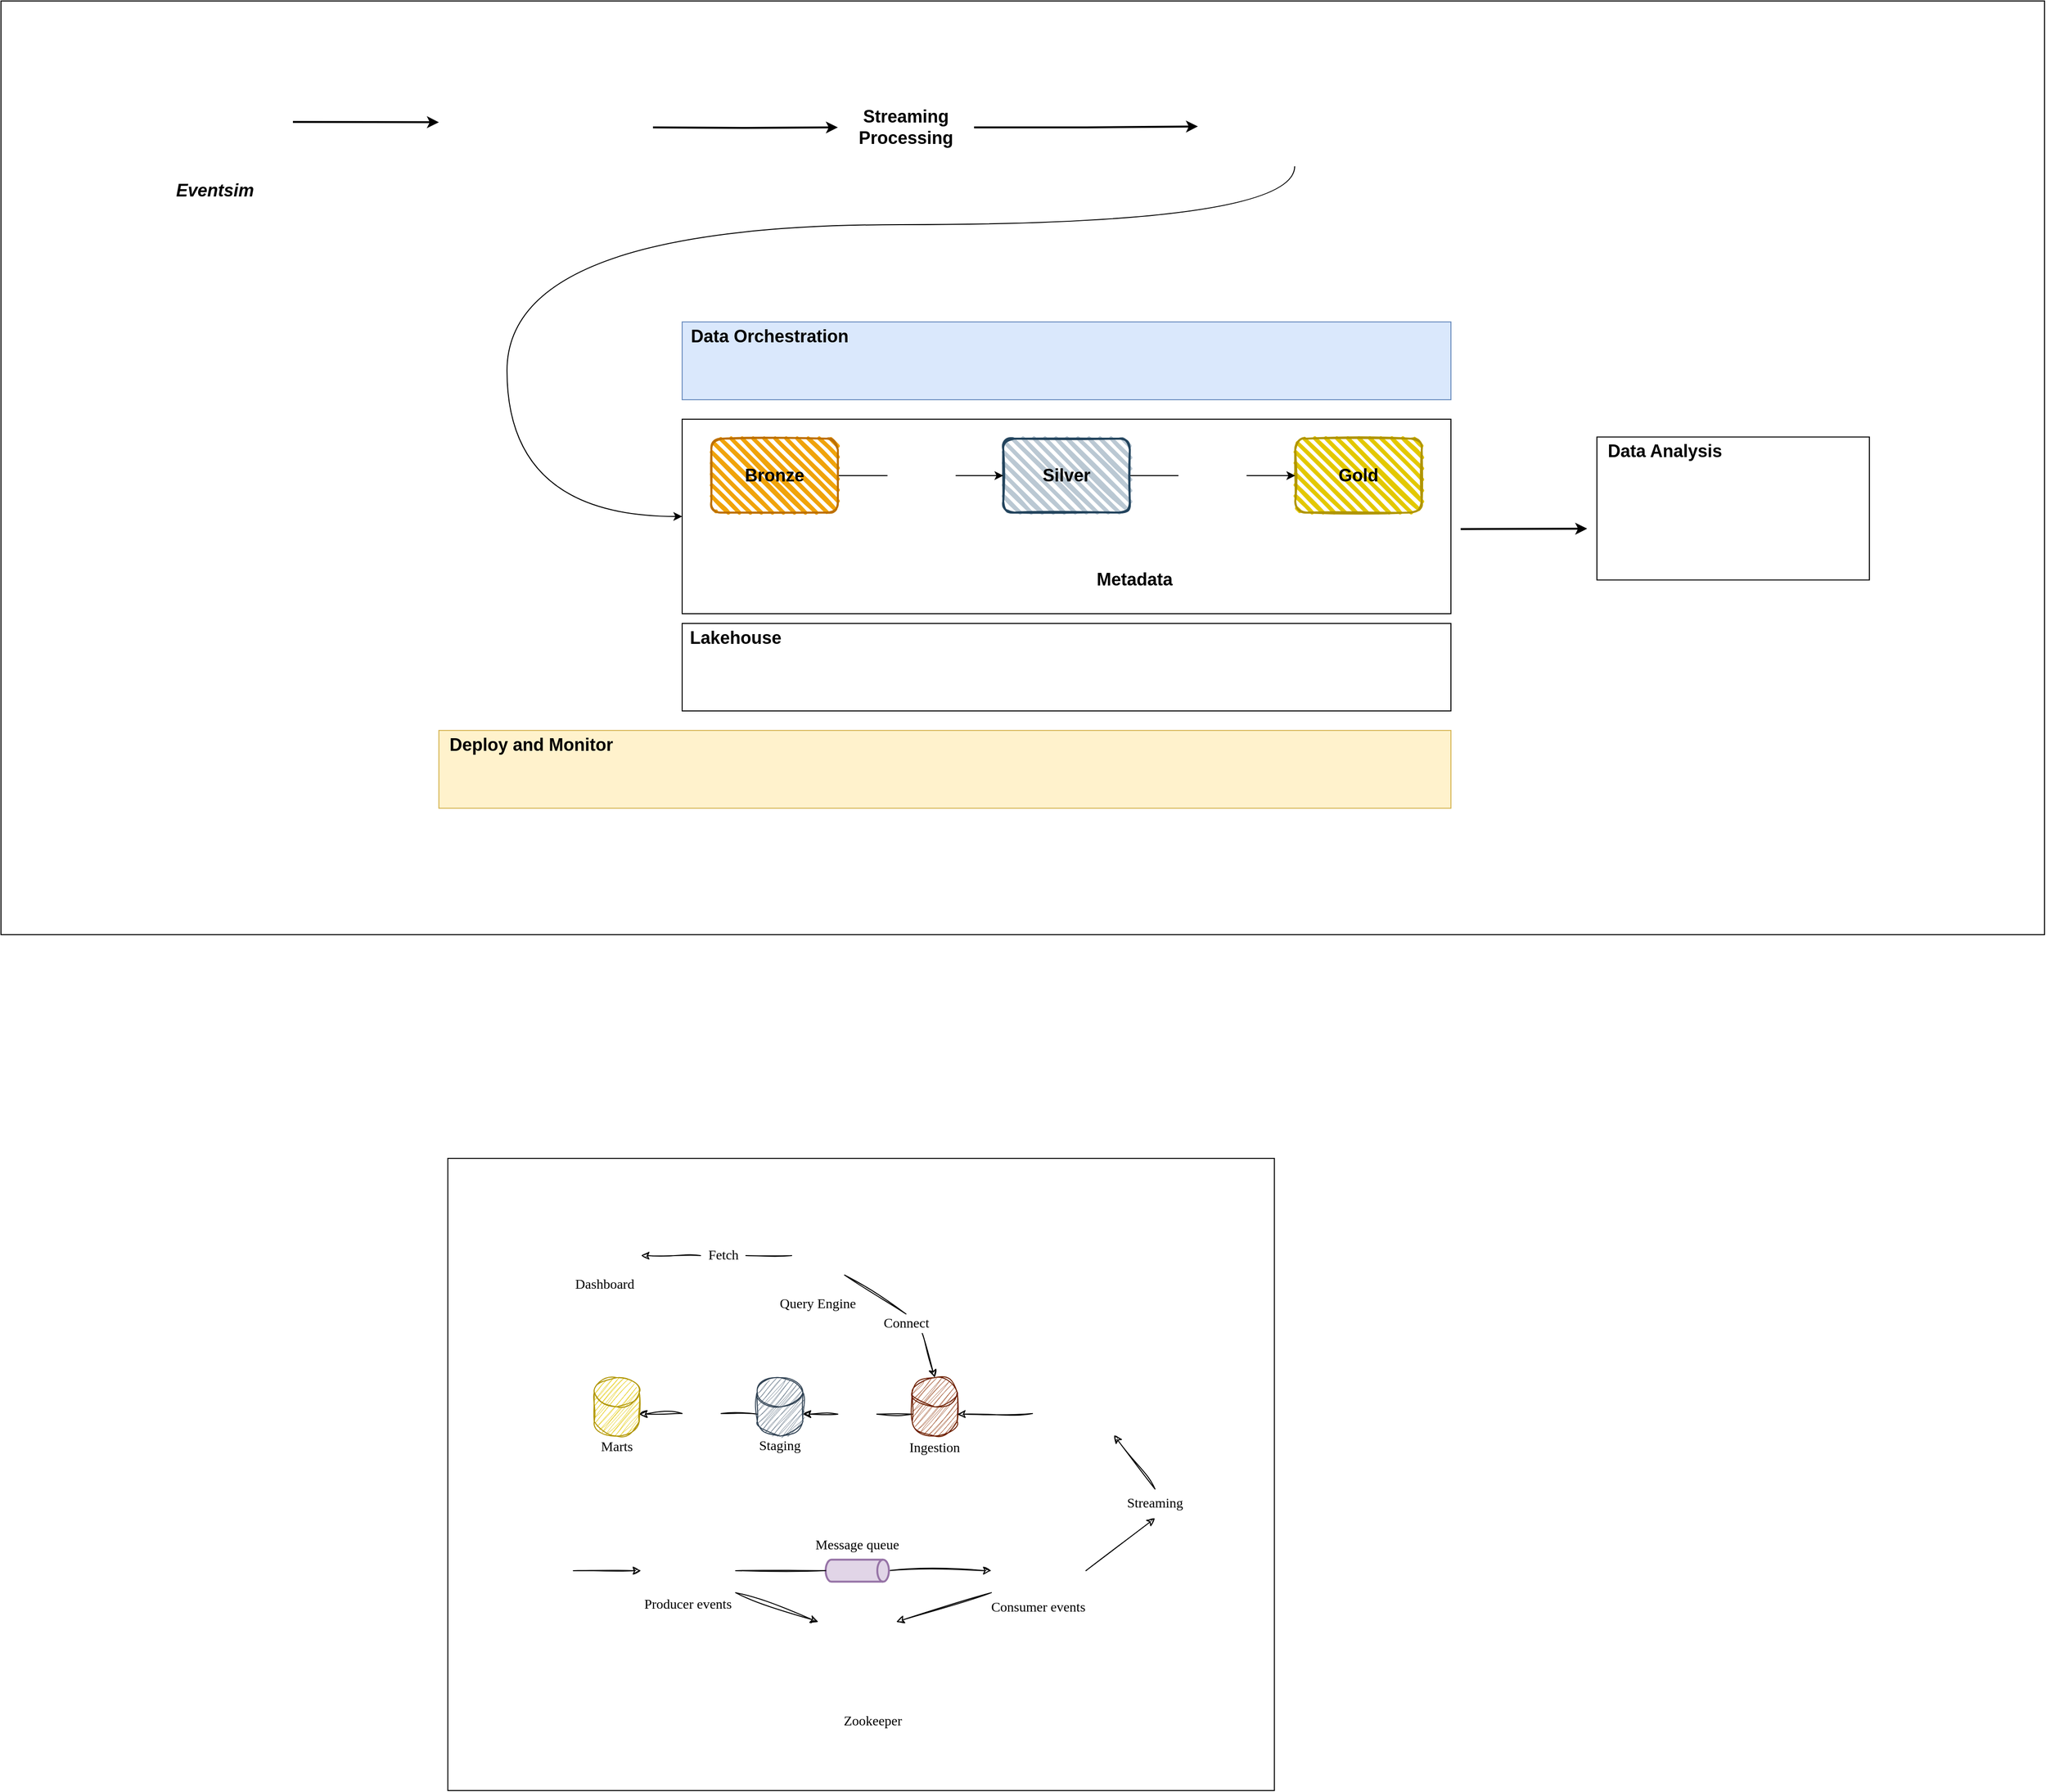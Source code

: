 <mxfile version="26.0.9">
  <diagram name="Page-1" id="sml87yRHOmGASyp5fPqJ">
    <mxGraphModel dx="2935" dy="1840" grid="1" gridSize="10" guides="1" tooltips="1" connect="1" arrows="1" fold="1" page="1" pageScale="1" pageWidth="850" pageHeight="1100" math="0" shadow="0">
      <root>
        <mxCell id="0" />
        <mxCell id="1" parent="0" />
        <mxCell id="Ofmob9BDexvT35JEQALR-77" value="" style="rounded=0;whiteSpace=wrap;html=1;" vertex="1" parent="1">
          <mxGeometry x="-950.78" y="810" width="849.35" height="650" as="geometry" />
        </mxCell>
        <mxCell id="6mCqm3cFqYDMlTNCP-HP-35" value="" style="rounded=0;whiteSpace=wrap;html=1;" parent="1" vertex="1">
          <mxGeometry x="-1410" y="-380" width="2100" height="960" as="geometry" />
        </mxCell>
        <mxCell id="6mCqm3cFqYDMlTNCP-HP-8" value="" style="rounded=0;whiteSpace=wrap;html=1;" parent="1" vertex="1">
          <mxGeometry x="-710" y="50" width="790" height="200" as="geometry" />
        </mxCell>
        <mxCell id="0-2StcnEYoLJdeBP_UcM-1" value="" style="shape=image;verticalLabelPosition=bottom;labelBackgroundColor=default;verticalAlign=top;aspect=fixed;imageAspect=0;image=https://www.svgrepo.com/show/375422/datastream.svg;" parent="1" vertex="1">
          <mxGeometry x="-1230" y="-310" width="110" height="110" as="geometry" />
        </mxCell>
        <mxCell id="0-2StcnEYoLJdeBP_UcM-2" value="&lt;font style=&quot;font-size: 18px;&quot;&gt;&lt;i&gt;&lt;b&gt;Eventsim&lt;/b&gt;&lt;/i&gt;&lt;/font&gt;" style="text;html=1;align=center;verticalAlign=middle;whiteSpace=wrap;rounded=0;" parent="1" vertex="1">
          <mxGeometry x="-1220" y="-200" width="60" height="30" as="geometry" />
        </mxCell>
        <mxCell id="0-2StcnEYoLJdeBP_UcM-5" value="" style="endArrow=classic;html=1;rounded=0;strokeWidth=2;" parent="1" edge="1">
          <mxGeometry width="50" height="50" relative="1" as="geometry">
            <mxPoint x="-1110" y="-255.62" as="sourcePoint" />
            <mxPoint x="-960" y="-255.31" as="targetPoint" />
          </mxGeometry>
        </mxCell>
        <mxCell id="0-2StcnEYoLJdeBP_UcM-14" value="" style="rounded=0;whiteSpace=wrap;html=1;" parent="1" vertex="1">
          <mxGeometry x="-710" y="260" width="790" height="90" as="geometry" />
        </mxCell>
        <mxCell id="0-2StcnEYoLJdeBP_UcM-25" value="&lt;span style=&quot;font-size: 18px;&quot;&gt;&lt;b&gt;Lakehouse&lt;/b&gt;&lt;/span&gt;" style="text;html=1;align=center;verticalAlign=middle;whiteSpace=wrap;rounded=0;" parent="1" vertex="1">
          <mxGeometry x="-710" y="260" width="110" height="30" as="geometry" />
        </mxCell>
        <mxCell id="0-2StcnEYoLJdeBP_UcM-27" value="" style="rounded=0;whiteSpace=wrap;html=1;fillColor=#dae8fc;strokeColor=#6c8ebf;" parent="1" vertex="1">
          <mxGeometry x="-710" y="-50" width="790" height="80" as="geometry" />
        </mxCell>
        <mxCell id="0-2StcnEYoLJdeBP_UcM-29" value="" style="shape=image;verticalLabelPosition=bottom;labelBackgroundColor=default;verticalAlign=top;aspect=fixed;imageAspect=0;image=https://upload.wikimedia.org/wikipedia/commons/thumb/d/de/AirflowLogo.png/1200px-AirflowLogo.png;" parent="1" vertex="1">
          <mxGeometry x="-392.59" y="-40" width="155.18" height="60" as="geometry" />
        </mxCell>
        <mxCell id="0-2StcnEYoLJdeBP_UcM-30" value="&lt;span style=&quot;font-size: 18px;&quot;&gt;&lt;b&gt;Data Orchestration&lt;/b&gt;&lt;/span&gt;" style="text;html=1;align=center;verticalAlign=middle;whiteSpace=wrap;rounded=0;" parent="1" vertex="1">
          <mxGeometry x="-710" y="-50" width="180" height="30" as="geometry" />
        </mxCell>
        <mxCell id="0-2StcnEYoLJdeBP_UcM-31" value="" style="rounded=0;whiteSpace=wrap;html=1;fillColor=#fff2cc;strokeColor=#d6b656;" parent="1" vertex="1">
          <mxGeometry x="-960" y="370" width="1040" height="80" as="geometry" />
        </mxCell>
        <mxCell id="0-2StcnEYoLJdeBP_UcM-32" value="" style="shape=image;verticalLabelPosition=bottom;labelBackgroundColor=default;verticalAlign=top;aspect=fixed;imageAspect=0;image=https://logos-world.net/wp-content/uploads/2021/02/Docker-Logo.png;" parent="1" vertex="1">
          <mxGeometry x="-617.22" y="358.75" width="182.22" height="102.5" as="geometry" />
        </mxCell>
        <mxCell id="0-2StcnEYoLJdeBP_UcM-34" value="&lt;span style=&quot;font-size: 18px;&quot;&gt;&lt;b&gt;Deploy and Monitor&lt;/b&gt;&lt;/span&gt;" style="text;html=1;align=center;verticalAlign=middle;whiteSpace=wrap;rounded=0;" parent="1" vertex="1">
          <mxGeometry x="-960" y="370" width="190" height="30" as="geometry" />
        </mxCell>
        <mxCell id="0-2StcnEYoLJdeBP_UcM-38" value="" style="shape=image;verticalLabelPosition=bottom;labelBackgroundColor=default;verticalAlign=top;aspect=fixed;imageAspect=0;image=https://4allportal.com/wp-content/uploads/prometheus-550x120-2.png;" parent="1" vertex="1">
          <mxGeometry x="-291.04" y="382.5" width="252.09" height="55" as="geometry" />
        </mxCell>
        <mxCell id="0-2StcnEYoLJdeBP_UcM-40" value="" style="rounded=0;whiteSpace=wrap;html=1;" parent="1" vertex="1">
          <mxGeometry x="230" y="68.31" width="280" height="147" as="geometry" />
        </mxCell>
        <mxCell id="0-2StcnEYoLJdeBP_UcM-43" value="&lt;span style=&quot;font-size: 18px;&quot;&gt;&lt;b&gt;Data Analysis&lt;/b&gt;&lt;/span&gt;" style="text;html=1;align=center;verticalAlign=middle;whiteSpace=wrap;rounded=0;" parent="1" vertex="1">
          <mxGeometry x="230" y="68.31" width="140" height="30" as="geometry" />
        </mxCell>
        <mxCell id="0-2StcnEYoLJdeBP_UcM-44" value="" style="endArrow=classic;html=1;rounded=0;strokeWidth=2;" parent="1" edge="1">
          <mxGeometry width="50" height="50" relative="1" as="geometry">
            <mxPoint x="90" y="163" as="sourcePoint" />
            <mxPoint x="220" y="162.54" as="targetPoint" />
          </mxGeometry>
        </mxCell>
        <mxCell id="6mCqm3cFqYDMlTNCP-HP-1" value="" style="shape=image;verticalLabelPosition=bottom;labelBackgroundColor=default;verticalAlign=top;aspect=fixed;imageAspect=0;image=https://warlord0blog.wordpress.com/wp-content/uploads/2021/05/minio_logo.png;" parent="1" vertex="1">
          <mxGeometry x="-530" y="279.17" width="245.44" height="50.83" as="geometry" />
        </mxCell>
        <mxCell id="6mCqm3cFqYDMlTNCP-HP-19" style="edgeStyle=orthogonalEdgeStyle;rounded=0;orthogonalLoop=1;jettySize=auto;html=1;exitX=1;exitY=0.5;exitDx=0;exitDy=0;entryX=0;entryY=0.5;entryDx=0;entryDy=0;endArrow=none;endFill=0;" parent="1" source="6mCqm3cFqYDMlTNCP-HP-9" target="6mCqm3cFqYDMlTNCP-HP-18" edge="1">
          <mxGeometry relative="1" as="geometry" />
        </mxCell>
        <mxCell id="6mCqm3cFqYDMlTNCP-HP-9" value="&lt;b&gt;&lt;font style=&quot;font-size: 18px;&quot;&gt;Bronze&lt;/font&gt;&lt;/b&gt;" style="rounded=1;whiteSpace=wrap;html=1;strokeWidth=2;fillWeight=4;hachureGap=8;hachureAngle=45;fillColor=#f0a30a;sketch=1;strokeColor=#BD7000;fontColor=#000000;" parent="1" vertex="1">
          <mxGeometry x="-680" y="70" width="130" height="76" as="geometry" />
        </mxCell>
        <mxCell id="6mCqm3cFqYDMlTNCP-HP-22" style="edgeStyle=orthogonalEdgeStyle;rounded=0;orthogonalLoop=1;jettySize=auto;html=1;exitX=1;exitY=0.5;exitDx=0;exitDy=0;entryX=0;entryY=0.5;entryDx=0;entryDy=0;endArrow=none;endFill=0;" parent="1" source="6mCqm3cFqYDMlTNCP-HP-10" target="6mCqm3cFqYDMlTNCP-HP-21" edge="1">
          <mxGeometry relative="1" as="geometry" />
        </mxCell>
        <mxCell id="6mCqm3cFqYDMlTNCP-HP-10" value="&lt;span style=&quot;font-size: 18px;&quot;&gt;&lt;b&gt;Silver&lt;/b&gt;&lt;/span&gt;" style="rounded=1;whiteSpace=wrap;html=1;strokeWidth=2;fillWeight=4;hachureGap=8;hachureAngle=45;fillColor=#bac8d3;sketch=1;strokeColor=#23445d;" parent="1" vertex="1">
          <mxGeometry x="-380" y="70" width="130" height="76" as="geometry" />
        </mxCell>
        <mxCell id="6mCqm3cFqYDMlTNCP-HP-11" value="&lt;span style=&quot;font-size: 18px;&quot;&gt;&lt;b&gt;Gold&lt;/b&gt;&lt;/span&gt;" style="rounded=1;whiteSpace=wrap;html=1;strokeWidth=2;fillWeight=4;hachureGap=8;hachureAngle=45;fillColor=#e3c800;sketch=1;strokeColor=#B09500;fontColor=#000000;" parent="1" vertex="1">
          <mxGeometry x="-80" y="70" width="130" height="76" as="geometry" />
        </mxCell>
        <mxCell id="6mCqm3cFqYDMlTNCP-HP-15" value="" style="shape=image;verticalLabelPosition=bottom;labelBackgroundColor=default;verticalAlign=top;aspect=fixed;imageAspect=0;image=https://spark.apache.org/images/delta-lake-logo.png;" parent="1" vertex="1">
          <mxGeometry x="-220" y="245.31" width="220.19" height="119.38" as="geometry" />
        </mxCell>
        <mxCell id="6mCqm3cFqYDMlTNCP-HP-16" value="" style="shape=image;verticalLabelPosition=bottom;labelBackgroundColor=default;verticalAlign=top;aspect=fixed;imageAspect=0;image=https://cdn.icon-icons.com/icons2/2699/PNG/512/apache_hive_logo_icon_167868.png;" parent="1" vertex="1">
          <mxGeometry x="-498.98" y="140" width="220" height="110" as="geometry" />
        </mxCell>
        <mxCell id="6mCqm3cFqYDMlTNCP-HP-20" style="edgeStyle=orthogonalEdgeStyle;rounded=0;orthogonalLoop=1;jettySize=auto;html=1;exitX=1;exitY=0.5;exitDx=0;exitDy=0;entryX=0;entryY=0.5;entryDx=0;entryDy=0;" parent="1" source="6mCqm3cFqYDMlTNCP-HP-18" target="6mCqm3cFqYDMlTNCP-HP-10" edge="1">
          <mxGeometry relative="1" as="geometry" />
        </mxCell>
        <mxCell id="6mCqm3cFqYDMlTNCP-HP-18" value="" style="shape=image;imageAspect=0;aspect=fixed;verticalLabelPosition=bottom;verticalAlign=top;image=https://images.seeklogo.com/logo-png/43/2/dbt-logo-png_seeklogo-431111.png?v=1957187137577124544;" parent="1" vertex="1">
          <mxGeometry x="-498.98" y="73" width="70" height="70" as="geometry" />
        </mxCell>
        <mxCell id="6mCqm3cFqYDMlTNCP-HP-24" style="edgeStyle=orthogonalEdgeStyle;rounded=0;orthogonalLoop=1;jettySize=auto;html=1;exitX=1;exitY=0.5;exitDx=0;exitDy=0;entryX=0;entryY=0.5;entryDx=0;entryDy=0;" parent="1" source="6mCqm3cFqYDMlTNCP-HP-21" target="6mCqm3cFqYDMlTNCP-HP-11" edge="1">
          <mxGeometry relative="1" as="geometry" />
        </mxCell>
        <mxCell id="6mCqm3cFqYDMlTNCP-HP-21" value="" style="shape=image;imageAspect=0;aspect=fixed;verticalLabelPosition=bottom;verticalAlign=top;image=https://images.seeklogo.com/logo-png/43/2/dbt-logo-png_seeklogo-431111.png?v=1957187137577124544;" parent="1" vertex="1">
          <mxGeometry x="-200" y="73" width="70" height="70" as="geometry" />
        </mxCell>
        <mxCell id="6mCqm3cFqYDMlTNCP-HP-25" value="" style="shape=image;verticalLabelPosition=bottom;labelBackgroundColor=default;verticalAlign=top;aspect=fixed;imageAspect=0;image=https://pragmaticworks.com/hs-fs/hubfs/social-suggested-images/Power-Bi-logo-transparent.png?width=655&amp;height=400&amp;name=Power-Bi-logo-transparent.png;" parent="1" vertex="1">
          <mxGeometry x="246.94" y="119" width="246.12" height="62" as="geometry" />
        </mxCell>
        <mxCell id="6mCqm3cFqYDMlTNCP-HP-37" style="edgeStyle=orthogonalEdgeStyle;rounded=0;orthogonalLoop=1;jettySize=auto;html=1;entryX=0;entryY=0.5;entryDx=0;entryDy=0;strokeWidth=2;" parent="1" target="6mCqm3cFqYDMlTNCP-HP-32" edge="1">
          <mxGeometry relative="1" as="geometry">
            <mxPoint x="-740" y="-250" as="sourcePoint" />
          </mxGeometry>
        </mxCell>
        <mxCell id="6mCqm3cFqYDMlTNCP-HP-28" value="" style="shape=image;verticalLabelPosition=bottom;labelBackgroundColor=default;verticalAlign=top;aspect=fixed;imageAspect=0;image=https://static-00.iconduck.com/assets.00/kafka-icon-2048x935-cvu4503l.png;" parent="1" vertex="1">
          <mxGeometry x="-940" y="-290" width="175.18" height="80" as="geometry" />
        </mxCell>
        <mxCell id="6mCqm3cFqYDMlTNCP-HP-39" style="edgeStyle=orthogonalEdgeStyle;rounded=0;orthogonalLoop=1;jettySize=auto;html=1;exitX=0.5;exitY=1;exitDx=0;exitDy=0;entryX=0;entryY=0.5;entryDx=0;entryDy=0;curved=1;" parent="1" source="6mCqm3cFqYDMlTNCP-HP-29" target="6mCqm3cFqYDMlTNCP-HP-8" edge="1">
          <mxGeometry relative="1" as="geometry">
            <Array as="points">
              <mxPoint x="-81" y="-150" />
              <mxPoint x="-890" y="-150" />
              <mxPoint x="-890" y="150" />
            </Array>
          </mxGeometry>
        </mxCell>
        <mxCell id="6mCqm3cFqYDMlTNCP-HP-29" value="" style="shape=image;imageAspect=0;aspect=fixed;verticalLabelPosition=bottom;verticalAlign=top;image=https://i0.wp.com/blog.dsacademy.com.br/wp-content/uploads/2023/06/Apache-Spark-logo.png?fit=1200%2C623&amp;ssl=1;" parent="1" vertex="1">
          <mxGeometry x="-160" y="-292.5" width="158.89" height="82.5" as="geometry" />
        </mxCell>
        <mxCell id="6mCqm3cFqYDMlTNCP-HP-38" style="edgeStyle=orthogonalEdgeStyle;rounded=0;orthogonalLoop=1;jettySize=auto;html=1;exitX=1;exitY=0.5;exitDx=0;exitDy=0;strokeWidth=2;" parent="1" source="6mCqm3cFqYDMlTNCP-HP-32" edge="1">
          <mxGeometry relative="1" as="geometry">
            <mxPoint x="-180" y="-251" as="targetPoint" />
          </mxGeometry>
        </mxCell>
        <mxCell id="6mCqm3cFqYDMlTNCP-HP-32" value="&lt;span style=&quot;font-size: 18px;&quot;&gt;&lt;b&gt;Streaming Processing&lt;/b&gt;&lt;/span&gt;" style="text;html=1;align=center;verticalAlign=middle;whiteSpace=wrap;rounded=0;" parent="1" vertex="1">
          <mxGeometry x="-550" y="-265" width="140" height="30" as="geometry" />
        </mxCell>
        <mxCell id="6mCqm3cFqYDMlTNCP-HP-40" value="&lt;font style=&quot;font-size: 18px;&quot;&gt;&lt;b&gt;Metadata&lt;/b&gt;&lt;/font&gt;" style="text;html=1;align=center;verticalAlign=middle;whiteSpace=wrap;rounded=0;" parent="1" vertex="1">
          <mxGeometry x="-290" y="200" width="90" height="30" as="geometry" />
        </mxCell>
        <mxCell id="Ofmob9BDexvT35JEQALR-18" style="edgeStyle=orthogonalEdgeStyle;rounded=0;orthogonalLoop=1;jettySize=auto;html=1;exitX=1;exitY=0.5;exitDx=0;exitDy=0;entryX=0;entryY=0.5;entryDx=0;entryDy=0;sketch=1;curveFitting=1;jiggle=2;" edge="1" parent="1" source="Ofmob9BDexvT35JEQALR-32" target="Ofmob9BDexvT35JEQALR-20">
          <mxGeometry relative="1" as="geometry">
            <mxPoint x="-1002.75" y="1233.95" as="sourcePoint" />
          </mxGeometry>
        </mxCell>
        <mxCell id="Ofmob9BDexvT35JEQALR-19" style="rounded=0;orthogonalLoop=1;jettySize=auto;html=1;exitX=1;exitY=1;exitDx=0;exitDy=0;entryX=0;entryY=0;entryDx=0;entryDy=0;sketch=1;curveFitting=1;jiggle=2;" edge="1" parent="1" source="Ofmob9BDexvT35JEQALR-20" target="Ofmob9BDexvT35JEQALR-26">
          <mxGeometry relative="1" as="geometry">
            <mxPoint x="-587.25" y="1293.95" as="targetPoint" />
          </mxGeometry>
        </mxCell>
        <mxCell id="Ofmob9BDexvT35JEQALR-20" value="" style="shape=image;verticalLabelPosition=bottom;labelBackgroundColor=default;verticalAlign=top;aspect=fixed;imageAspect=0;image=https://miro.medium.com/v2/resize:fit:625/0*kdp_y7VTwZ-499q6.png;" vertex="1" parent="1">
          <mxGeometry x="-752.25" y="1211.32" width="97.18" height="45.25" as="geometry" />
        </mxCell>
        <mxCell id="Ofmob9BDexvT35JEQALR-21" style="edgeStyle=orthogonalEdgeStyle;rounded=0;orthogonalLoop=1;jettySize=auto;html=1;exitX=1;exitY=0.5;exitDx=0;exitDy=0;exitPerimeter=0;entryX=0;entryY=0.5;entryDx=0;entryDy=0;sketch=1;curveFitting=1;jiggle=2;" edge="1" parent="1" source="Ofmob9BDexvT35JEQALR-22" target="Ofmob9BDexvT35JEQALR-25">
          <mxGeometry relative="1" as="geometry" />
        </mxCell>
        <mxCell id="Ofmob9BDexvT35JEQALR-22" value="" style="strokeWidth=2;html=1;shape=mxgraph.flowchart.direct_data;whiteSpace=wrap;fillColor=#e1d5e7;strokeColor=#9673a6;" vertex="1" parent="1">
          <mxGeometry x="-562.53" y="1222.62" width="65" height="22.63" as="geometry" />
        </mxCell>
        <mxCell id="Ofmob9BDexvT35JEQALR-23" style="edgeStyle=orthogonalEdgeStyle;rounded=0;orthogonalLoop=1;jettySize=auto;html=1;exitX=1;exitY=0.5;exitDx=0;exitDy=0;entryX=0;entryY=0.5;entryDx=0;entryDy=0;entryPerimeter=0;endArrow=none;endFill=0;sketch=1;curveFitting=1;jiggle=2;" edge="1" parent="1" source="Ofmob9BDexvT35JEQALR-20" target="Ofmob9BDexvT35JEQALR-22">
          <mxGeometry relative="1" as="geometry" />
        </mxCell>
        <mxCell id="Ofmob9BDexvT35JEQALR-24" style="rounded=0;orthogonalLoop=1;jettySize=auto;html=1;exitX=0;exitY=1;exitDx=0;exitDy=0;entryX=1;entryY=0;entryDx=0;entryDy=0;sketch=1;curveFitting=1;jiggle=2;" edge="1" parent="1" source="Ofmob9BDexvT35JEQALR-25" target="Ofmob9BDexvT35JEQALR-26">
          <mxGeometry relative="1" as="geometry">
            <mxPoint x="-442.25" y="1303.95" as="targetPoint" />
          </mxGeometry>
        </mxCell>
        <mxCell id="Ofmob9BDexvT35JEQALR-25" value="" style="shape=image;verticalLabelPosition=bottom;labelBackgroundColor=default;verticalAlign=top;aspect=fixed;imageAspect=0;image=https://miro.medium.com/v2/resize:fit:625/0*kdp_y7VTwZ-499q6.png;" vertex="1" parent="1">
          <mxGeometry x="-392.25" y="1211.32" width="97.18" height="45.25" as="geometry" />
        </mxCell>
        <mxCell id="Ofmob9BDexvT35JEQALR-26" value="" style="shape=image;verticalLabelPosition=bottom;labelBackgroundColor=default;verticalAlign=top;aspect=fixed;imageAspect=0;image=https://cdn.icon-icons.com/icons2/2699/PNG/512/apache_zookeeper_logo_icon_169571.png;" vertex="1" parent="1">
          <mxGeometry x="-570.03" y="1286.57" width="80" height="80" as="geometry" />
        </mxCell>
        <mxCell id="Ofmob9BDexvT35JEQALR-27" value="&lt;font face=&quot;Comic Sans MS&quot;&gt;&lt;span style=&quot;font-size: 14px;&quot;&gt;Producer events&lt;/span&gt;&lt;/font&gt;" style="text;html=1;align=center;verticalAlign=middle;whiteSpace=wrap;rounded=0;" vertex="1" parent="1">
          <mxGeometry x="-762.75" y="1253.95" width="118.19" height="30" as="geometry" />
        </mxCell>
        <mxCell id="Ofmob9BDexvT35JEQALR-28" value="&lt;font face=&quot;Comic Sans MS&quot;&gt;&lt;span style=&quot;font-size: 14px;&quot;&gt;Consumer events&lt;/span&gt;&lt;/font&gt;" style="text;html=1;align=center;verticalAlign=middle;whiteSpace=wrap;rounded=0;" vertex="1" parent="1">
          <mxGeometry x="-402.75" y="1256.57" width="118.19" height="30" as="geometry" />
        </mxCell>
        <mxCell id="Ofmob9BDexvT35JEQALR-29" value="&lt;font face=&quot;Comic Sans MS&quot;&gt;&lt;span style=&quot;font-size: 14px;&quot;&gt;Message queue&lt;/span&gt;&lt;/font&gt;" style="text;html=1;align=center;verticalAlign=middle;whiteSpace=wrap;rounded=0;" vertex="1" parent="1">
          <mxGeometry x="-589.12" y="1192.62" width="118.19" height="30" as="geometry" />
        </mxCell>
        <mxCell id="Ofmob9BDexvT35JEQALR-30" value="&lt;font face=&quot;Comic Sans MS&quot;&gt;&lt;span style=&quot;font-size: 14px;&quot;&gt;Zookeeper&lt;/span&gt;&lt;/font&gt;" style="text;html=1;align=center;verticalAlign=middle;whiteSpace=wrap;rounded=0;" vertex="1" parent="1">
          <mxGeometry x="-572.75" y="1373.95" width="118.19" height="30" as="geometry" />
        </mxCell>
        <mxCell id="Ofmob9BDexvT35JEQALR-32" value="" style="shape=image;imageAspect=0;aspect=fixed;verticalLabelPosition=bottom;verticalAlign=top;image=https://avatars.githubusercontent.com/u/11964329?s=280&amp;v=4;" vertex="1" parent="1">
          <mxGeometry x="-876.85" y="1206.44" width="55" height="55" as="geometry" />
        </mxCell>
        <mxCell id="Ofmob9BDexvT35JEQALR-33" style="rounded=0;orthogonalLoop=1;jettySize=auto;html=1;exitX=1;exitY=0.5;exitDx=0;exitDy=0;entryX=0.5;entryY=1;entryDx=0;entryDy=0;sketch=1;curveFitting=1;jiggle=2;" edge="1" parent="1" target="Ofmob9BDexvT35JEQALR-36" source="Ofmob9BDexvT35JEQALR-25">
          <mxGeometry relative="1" as="geometry">
            <mxPoint x="-286.09" y="1240" as="sourcePoint" />
          </mxGeometry>
        </mxCell>
        <mxCell id="Ofmob9BDexvT35JEQALR-34" value="" style="shape=image;imageAspect=0;aspect=fixed;verticalLabelPosition=bottom;verticalAlign=top;image=https://i0.wp.com/blog.knoldus.com/wp-content/uploads/2018/05/spark-logo-trademark.png?fit=300%2C160&amp;ssl=1;" vertex="1" parent="1">
          <mxGeometry x="-350" y="1050" width="83.75" height="44.67" as="geometry" />
        </mxCell>
        <mxCell id="Ofmob9BDexvT35JEQALR-35" style="rounded=0;orthogonalLoop=1;jettySize=auto;html=1;exitX=0.5;exitY=0;exitDx=0;exitDy=0;entryX=1;entryY=1;entryDx=0;entryDy=0;elbow=vertical;sketch=1;curveFitting=1;jiggle=2;" edge="1" parent="1" source="Ofmob9BDexvT35JEQALR-36" target="Ofmob9BDexvT35JEQALR-34">
          <mxGeometry relative="1" as="geometry" />
        </mxCell>
        <mxCell id="Ofmob9BDexvT35JEQALR-36" value="&lt;font face=&quot;Comic Sans MS&quot; style=&quot;font-size: 14px;&quot;&gt;Streaming&lt;/font&gt;" style="text;html=1;align=center;verticalAlign=middle;whiteSpace=wrap;rounded=0;" vertex="1" parent="1">
          <mxGeometry x="-254.09" y="1150" width="60" height="30" as="geometry" />
        </mxCell>
        <mxCell id="Ofmob9BDexvT35JEQALR-38" value="" style="shape=cylinder3;whiteSpace=wrap;html=1;boundedLbl=1;backgroundOutline=1;size=15;sketch=1;curveFitting=1;jiggle=2;fillColor=#e3c800;strokeColor=#B09500;fontColor=#000000;" vertex="1" parent="1">
          <mxGeometry x="-800.33" y="1035.5" width="46.25" height="60" as="geometry" />
        </mxCell>
        <mxCell id="Ofmob9BDexvT35JEQALR-39" value="&lt;font style=&quot;font-size: 14px;&quot; face=&quot;Comic Sans MS&quot;&gt;Ingestion&lt;/font&gt;" style="text;html=1;align=center;verticalAlign=middle;whiteSpace=wrap;rounded=0;" vertex="1" parent="1">
          <mxGeometry x="-483.93" y="1098" width="66.87" height="20" as="geometry" />
        </mxCell>
        <mxCell id="Ofmob9BDexvT35JEQALR-60" style="rounded=0;orthogonalLoop=1;jettySize=auto;html=1;exitX=0;exitY=0;exitDx=0;exitDy=37.5;exitPerimeter=0;entryX=1;entryY=0.5;entryDx=0;entryDy=0;sketch=1;curveFitting=1;jiggle=2;endArrow=none;startFill=0;" edge="1" parent="1" source="Ofmob9BDexvT35JEQALR-40" target="Ofmob9BDexvT35JEQALR-59">
          <mxGeometry relative="1" as="geometry" />
        </mxCell>
        <mxCell id="Ofmob9BDexvT35JEQALR-40" value="" style="shape=cylinder3;whiteSpace=wrap;html=1;boundedLbl=1;backgroundOutline=1;size=15;sketch=1;curveFitting=1;jiggle=2;fillColor=#647687;fontColor=#ffffff;strokeColor=#314354;" vertex="1" parent="1">
          <mxGeometry x="-632.8" y="1035.5" width="46.85" height="60" as="geometry" />
        </mxCell>
        <mxCell id="Ofmob9BDexvT35JEQALR-41" value="&lt;font style=&quot;font-size: 14px;&quot; face=&quot;Comic Sans MS&quot;&gt;Staging&lt;/font&gt;" style="text;html=1;align=center;verticalAlign=middle;whiteSpace=wrap;rounded=0;" vertex="1" parent="1">
          <mxGeometry x="-640" y="1093" width="61.25" height="25" as="geometry" />
        </mxCell>
        <mxCell id="Ofmob9BDexvT35JEQALR-57" style="rounded=0;orthogonalLoop=1;jettySize=auto;html=1;exitX=0;exitY=0;exitDx=0;exitDy=37.5;exitPerimeter=0;entryX=1;entryY=0.5;entryDx=0;entryDy=0;endArrow=none;startFill=0;sketch=1;curveFitting=1;jiggle=2;" edge="1" parent="1" source="Ofmob9BDexvT35JEQALR-46" target="Ofmob9BDexvT35JEQALR-52">
          <mxGeometry relative="1" as="geometry" />
        </mxCell>
        <mxCell id="Ofmob9BDexvT35JEQALR-46" value="" style="shape=cylinder3;whiteSpace=wrap;html=1;boundedLbl=1;backgroundOutline=1;size=15;sketch=1;curveFitting=1;jiggle=2;fillColor=#a0522d;strokeColor=#6D1F00;fontColor=#ffffff;" vertex="1" parent="1">
          <mxGeometry x="-473.62" y="1035.5" width="46.25" height="60" as="geometry" />
        </mxCell>
        <mxCell id="Ofmob9BDexvT35JEQALR-47" value="&lt;font style=&quot;font-size: 14px;&quot; face=&quot;Comic Sans MS&quot;&gt;Marts&lt;/font&gt;" style="text;html=1;align=center;verticalAlign=middle;whiteSpace=wrap;rounded=0;" vertex="1" parent="1">
          <mxGeometry x="-802.15" y="1095.5" width="49.9" height="22.5" as="geometry" />
        </mxCell>
        <mxCell id="Ofmob9BDexvT35JEQALR-52" value="" style="shape=image;imageAspect=0;aspect=fixed;verticalLabelPosition=bottom;verticalAlign=top;image=https://images.seeklogo.com/logo-png/43/2/dbt-logo-png_seeklogo-431111.png?v=1957187137577124544;sketch=1;curveFitting=1;jiggle=2;" vertex="1" parent="1">
          <mxGeometry x="-550" y="1053" width="40" height="40" as="geometry" />
        </mxCell>
        <mxCell id="Ofmob9BDexvT35JEQALR-58" style="rounded=0;orthogonalLoop=1;jettySize=auto;html=1;exitX=0;exitY=0.5;exitDx=0;exitDy=0;entryX=1;entryY=0;entryDx=0;entryDy=37.5;entryPerimeter=0;sketch=1;curveFitting=1;jiggle=2;" edge="1" parent="1" source="Ofmob9BDexvT35JEQALR-52" target="Ofmob9BDexvT35JEQALR-40">
          <mxGeometry relative="1" as="geometry" />
        </mxCell>
        <mxCell id="Ofmob9BDexvT35JEQALR-59" value="" style="shape=image;imageAspect=0;aspect=fixed;verticalLabelPosition=bottom;verticalAlign=top;image=https://images.seeklogo.com/logo-png/43/2/dbt-logo-png_seeklogo-431111.png?v=1957187137577124544;sketch=1;curveFitting=1;jiggle=2;" vertex="1" parent="1">
          <mxGeometry x="-710.0" y="1052.34" width="40" height="40" as="geometry" />
        </mxCell>
        <mxCell id="Ofmob9BDexvT35JEQALR-61" style="rounded=0;orthogonalLoop=1;jettySize=auto;html=1;exitX=0;exitY=0.5;exitDx=0;exitDy=0;entryX=1;entryY=0;entryDx=0;entryDy=37.5;entryPerimeter=0;sketch=1;curveFitting=1;jiggle=2;" edge="1" parent="1" source="Ofmob9BDexvT35JEQALR-59" target="Ofmob9BDexvT35JEQALR-38">
          <mxGeometry relative="1" as="geometry" />
        </mxCell>
        <mxCell id="Ofmob9BDexvT35JEQALR-62" value="" style="shape=image;verticalLabelPosition=bottom;labelBackgroundColor=default;verticalAlign=top;aspect=fixed;imageAspect=0;image=https://www.acodemics.co.uk/wp-content/uploads/2018/05/superset.png;" vertex="1" parent="1">
          <mxGeometry x="-826.8" y="890" width="74.55" height="40" as="geometry" />
        </mxCell>
        <mxCell id="Ofmob9BDexvT35JEQALR-68" style="rounded=0;orthogonalLoop=1;jettySize=auto;html=1;exitX=0;exitY=0.5;exitDx=0;exitDy=0;entryX=1;entryY=0.5;entryDx=0;entryDy=0;sketch=1;curveFitting=1;jiggle=2;" edge="1" parent="1" source="Ofmob9BDexvT35JEQALR-71" target="Ofmob9BDexvT35JEQALR-62">
          <mxGeometry relative="1" as="geometry" />
        </mxCell>
        <mxCell id="Ofmob9BDexvT35JEQALR-63" value="" style="shape=image;verticalLabelPosition=bottom;labelBackgroundColor=default;verticalAlign=top;aspect=fixed;imageAspect=0;image=https://cdn.freelogovectors.net/wp-content/uploads/2022/03/trino_logo_freelogovectors.net_.png;" vertex="1" parent="1">
          <mxGeometry x="-597.45" y="870" width="54.34" height="80" as="geometry" />
        </mxCell>
        <mxCell id="Ofmob9BDexvT35JEQALR-65" style="rounded=0;orthogonalLoop=1;jettySize=auto;html=1;exitX=0;exitY=0.5;exitDx=0;exitDy=0;entryX=1;entryY=0;entryDx=0;entryDy=37.5;entryPerimeter=0;sketch=1;curveFitting=1;jiggle=2;" edge="1" parent="1" source="Ofmob9BDexvT35JEQALR-34" target="Ofmob9BDexvT35JEQALR-46">
          <mxGeometry relative="1" as="geometry" />
        </mxCell>
        <mxCell id="Ofmob9BDexvT35JEQALR-67" style="rounded=0;orthogonalLoop=1;jettySize=auto;html=1;exitX=0.75;exitY=1;exitDx=0;exitDy=0;entryX=0.5;entryY=0;entryDx=0;entryDy=0;entryPerimeter=0;sketch=1;curveFitting=1;jiggle=2;" edge="1" parent="1" source="Ofmob9BDexvT35JEQALR-69" target="Ofmob9BDexvT35JEQALR-46">
          <mxGeometry relative="1" as="geometry" />
        </mxCell>
        <mxCell id="Ofmob9BDexvT35JEQALR-70" value="" style="rounded=0;orthogonalLoop=1;jettySize=auto;html=1;exitX=1;exitY=0.75;exitDx=0;exitDy=0;entryX=0.5;entryY=0;entryDx=0;entryDy=0;entryPerimeter=0;sketch=1;curveFitting=1;jiggle=2;endArrow=none;startFill=0;" edge="1" parent="1" source="Ofmob9BDexvT35JEQALR-63" target="Ofmob9BDexvT35JEQALR-69">
          <mxGeometry relative="1" as="geometry">
            <mxPoint x="-513" y="970" as="sourcePoint" />
            <mxPoint x="-450" y="1035" as="targetPoint" />
          </mxGeometry>
        </mxCell>
        <mxCell id="Ofmob9BDexvT35JEQALR-69" value="&lt;font style=&quot;font-size: 14px;&quot; face=&quot;Comic Sans MS&quot;&gt;Connect&lt;/font&gt;" style="text;html=1;align=center;verticalAlign=middle;whiteSpace=wrap;rounded=0;" vertex="1" parent="1">
          <mxGeometry x="-513.43" y="970" width="66.87" height="20" as="geometry" />
        </mxCell>
        <mxCell id="Ofmob9BDexvT35JEQALR-72" value="" style="rounded=0;orthogonalLoop=1;jettySize=auto;html=1;exitX=0;exitY=0.5;exitDx=0;exitDy=0;entryX=1;entryY=0.5;entryDx=0;entryDy=0;sketch=1;curveFitting=1;jiggle=2;endArrow=none;startFill=0;" edge="1" parent="1" source="Ofmob9BDexvT35JEQALR-63" target="Ofmob9BDexvT35JEQALR-71">
          <mxGeometry relative="1" as="geometry">
            <mxPoint x="-597.68" y="910" as="sourcePoint" />
            <mxPoint x="-739.68" y="910" as="targetPoint" />
          </mxGeometry>
        </mxCell>
        <mxCell id="Ofmob9BDexvT35JEQALR-71" value="&lt;font style=&quot;font-size: 14px;&quot; face=&quot;Comic Sans MS&quot;&gt;Fetch&lt;/font&gt;" style="text;html=1;align=center;verticalAlign=middle;whiteSpace=wrap;rounded=0;" vertex="1" parent="1">
          <mxGeometry x="-691.11" y="900" width="46.55" height="20" as="geometry" />
        </mxCell>
        <mxCell id="Ofmob9BDexvT35JEQALR-73" value="&lt;font style=&quot;font-size: 14px;&quot; face=&quot;Comic Sans MS&quot;&gt;Query Engine&lt;/font&gt;" style="text;html=1;align=center;verticalAlign=middle;whiteSpace=wrap;rounded=0;" vertex="1" parent="1">
          <mxGeometry x="-616.69" y="950" width="92.83" height="20" as="geometry" />
        </mxCell>
        <mxCell id="Ofmob9BDexvT35JEQALR-74" value="&lt;font style=&quot;font-size: 14px;&quot; face=&quot;Comic Sans MS&quot;&gt;Dashboard&lt;/font&gt;" style="text;html=1;align=center;verticalAlign=middle;whiteSpace=wrap;rounded=0;" vertex="1" parent="1">
          <mxGeometry x="-835.94" y="930" width="92.83" height="20" as="geometry" />
        </mxCell>
      </root>
    </mxGraphModel>
  </diagram>
</mxfile>
